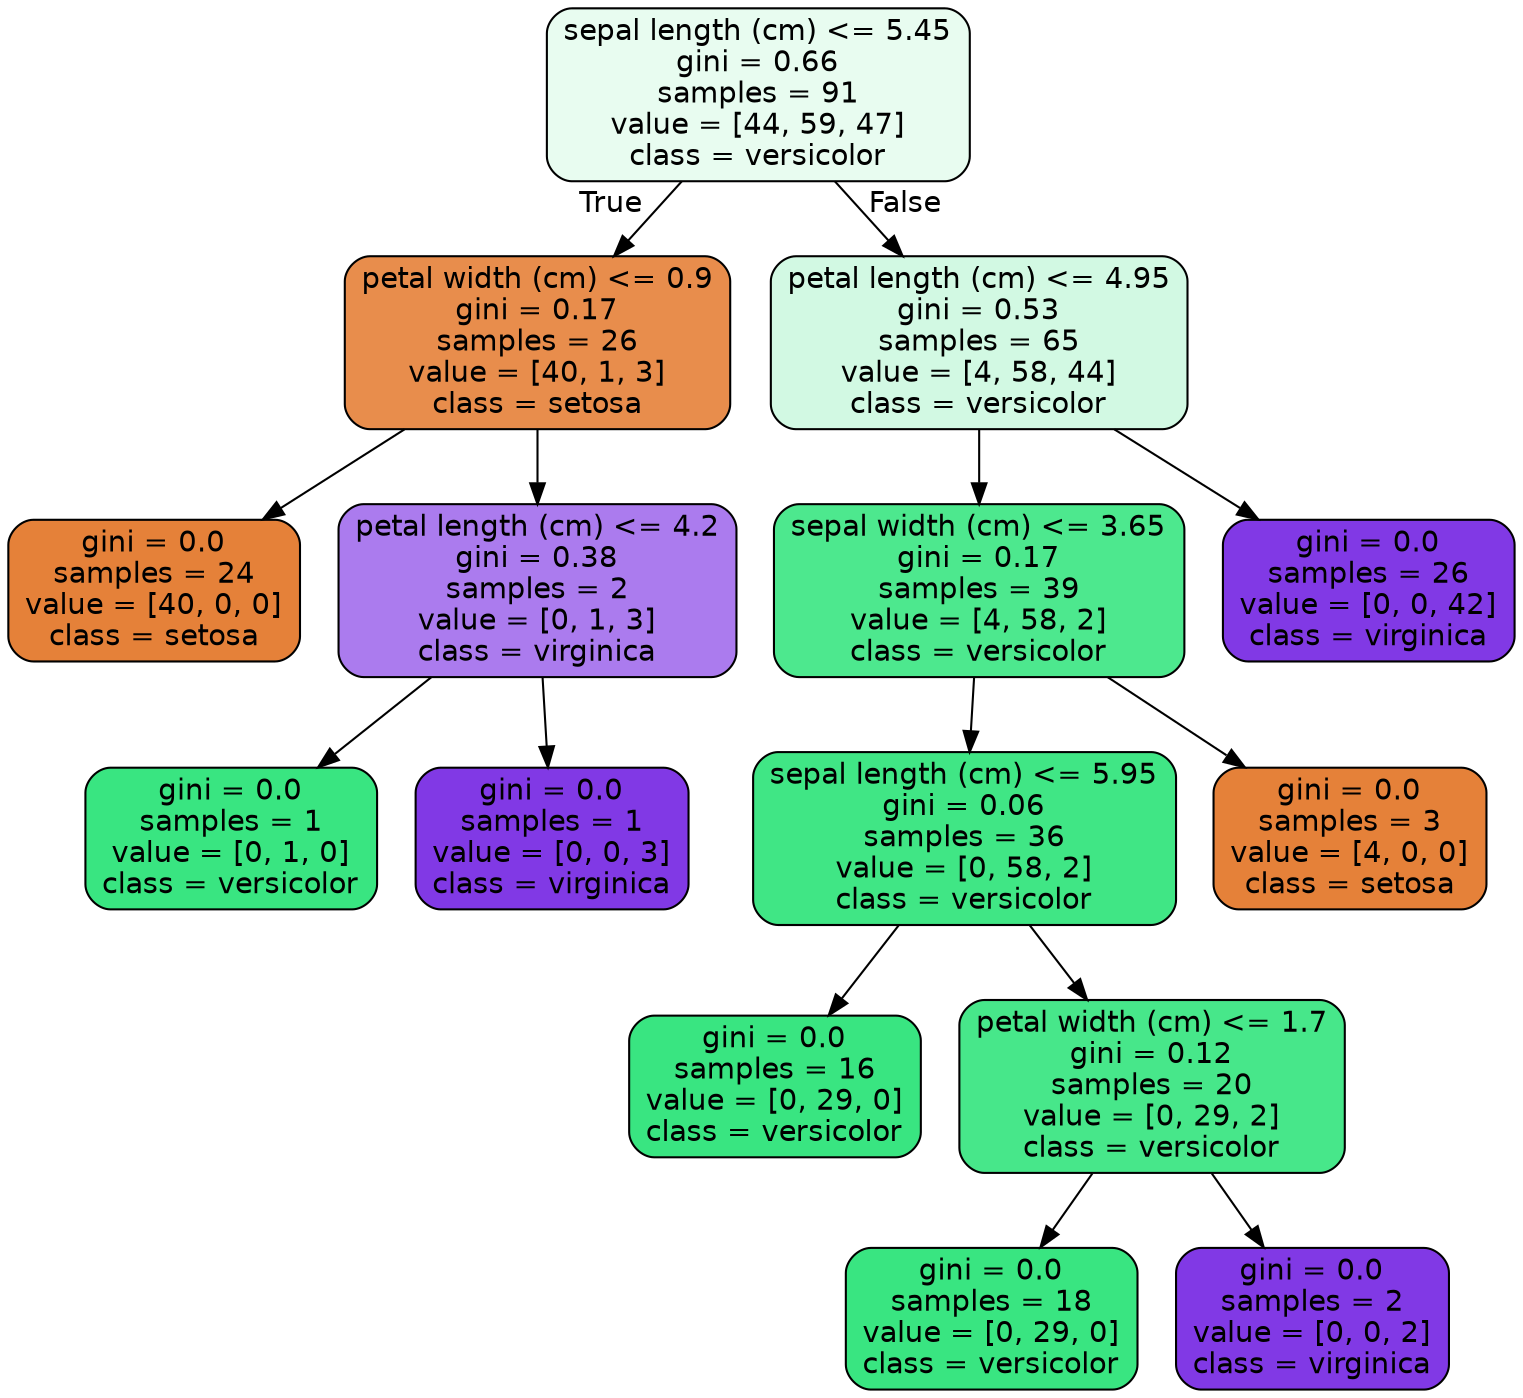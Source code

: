 digraph Tree {
node [shape=box, style="filled, rounded", color="black", fontname=helvetica] ;
edge [fontname=helvetica] ;
0 [label="sepal length (cm) <= 5.45\ngini = 0.66\nsamples = 91\nvalue = [44, 59, 47]\nclass = versicolor", fillcolor="#e8fcf0"] ;
1 [label="petal width (cm) <= 0.9\ngini = 0.17\nsamples = 26\nvalue = [40, 1, 3]\nclass = setosa", fillcolor="#e88d4c"] ;
0 -> 1 [labeldistance=2.5, labelangle=45, headlabel="True"] ;
2 [label="gini = 0.0\nsamples = 24\nvalue = [40, 0, 0]\nclass = setosa", fillcolor="#e58139"] ;
1 -> 2 ;
3 [label="petal length (cm) <= 4.2\ngini = 0.38\nsamples = 2\nvalue = [0, 1, 3]\nclass = virginica", fillcolor="#ab7bee"] ;
1 -> 3 ;
4 [label="gini = 0.0\nsamples = 1\nvalue = [0, 1, 0]\nclass = versicolor", fillcolor="#39e581"] ;
3 -> 4 ;
5 [label="gini = 0.0\nsamples = 1\nvalue = [0, 0, 3]\nclass = virginica", fillcolor="#8139e5"] ;
3 -> 5 ;
6 [label="petal length (cm) <= 4.95\ngini = 0.53\nsamples = 65\nvalue = [4, 58, 44]\nclass = versicolor", fillcolor="#d2f9e3"] ;
0 -> 6 [labeldistance=2.5, labelangle=-45, headlabel="False"] ;
7 [label="sepal width (cm) <= 3.65\ngini = 0.17\nsamples = 39\nvalue = [4, 58, 2]\nclass = versicolor", fillcolor="#4de88e"] ;
6 -> 7 ;
8 [label="sepal length (cm) <= 5.95\ngini = 0.06\nsamples = 36\nvalue = [0, 58, 2]\nclass = versicolor", fillcolor="#40e685"] ;
7 -> 8 ;
9 [label="gini = 0.0\nsamples = 16\nvalue = [0, 29, 0]\nclass = versicolor", fillcolor="#39e581"] ;
8 -> 9 ;
10 [label="petal width (cm) <= 1.7\ngini = 0.12\nsamples = 20\nvalue = [0, 29, 2]\nclass = versicolor", fillcolor="#47e78a"] ;
8 -> 10 ;
11 [label="gini = 0.0\nsamples = 18\nvalue = [0, 29, 0]\nclass = versicolor", fillcolor="#39e581"] ;
10 -> 11 ;
12 [label="gini = 0.0\nsamples = 2\nvalue = [0, 0, 2]\nclass = virginica", fillcolor="#8139e5"] ;
10 -> 12 ;
13 [label="gini = 0.0\nsamples = 3\nvalue = [4, 0, 0]\nclass = setosa", fillcolor="#e58139"] ;
7 -> 13 ;
14 [label="gini = 0.0\nsamples = 26\nvalue = [0, 0, 42]\nclass = virginica", fillcolor="#8139e5"] ;
6 -> 14 ;
}